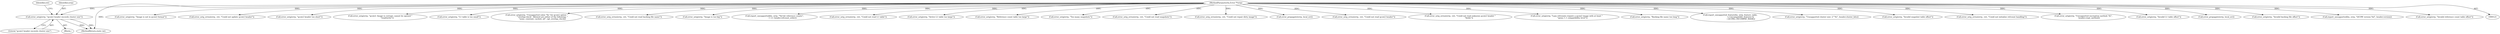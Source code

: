 digraph "0_qemu_6a83f8b5bec6f59e56cc49bd49e4c3f8f805d56f_0@pointer" {
"1000420" [label="(Call,error_setg(errp, \"qcow2 header exceeds cluster size\"))"];
"1000125" [label="(MethodParameterIn,Error **errp)"];
"1000246" [label="(Call,error_setg(errp, \"Image is not in qcow2 format\"))"];
"1001183" [label="(Call,error_setg_errno(errp, -ret, \"Could not update qcow2 header\"))"];
"1000403" [label="(Call,error_setg(errp, \"qcow2 header too short\"))"];
"1000589" [label="(Call,error_setg(errp, \"qcow2: Image is corrupt; cannot be opened \"\n                       \"read/write\"))"];
"1000867" [label="(Call,error_setg(errp, \"L1 table is too small\"))"];
"1001359" [label="(Call,error_setg(errp, \"Unsupported value '%s' for qcow2 option \"\n                   \"'overlap-check'. Allowed are either of the following: \"\n                   \"none, constant, cached, all\", opt_overlap_check))"];
"1000422" [label="(Literal,\"qcow2 header exceeds cluster size\")"];
"1001112" [label="(Call,error_setg_errno(errp, -ret, \"Could not read backing file name\"))"];
"1000845" [label="(Call,error_setg(errp, \"Image is too big\"))"];
"1000604" [label="(Call,report_unsupported(bs, errp, \"%d bit reference counts\",\n                           1 << header.refcount_order))"];
"1000946" [label="(Call,error_setg_errno(errp, -ret, \"Could not read L1 table\"))"];
"1000424" [label="(Identifier,ret)"];
"1000813" [label="(Call,error_setg(errp, \"Active L1 table too large\"))"];
"1000741" [label="(Call,error_setg(errp, \"Reference count table too large\"))"];
"1000777" [label="(Call,error_setg(errp, \"Too many snapshots\"))"];
"1001148" [label="(Call,error_setg_errno(errp, -ret, \"Could not read snapshots\"))"];
"1001228" [label="(Call,error_setg_errno(errp, -ret, \"Could not repair dirty image\"))"];
"1001251" [label="(Call,error_propagate(errp, local_err))"];
"1000125" [label="(MethodParameterIn,Error **errp)"];
"1000168" [label="(Call,error_setg_errno(errp, -ret, \"Could not read qcow2 header\"))"];
"1000473" [label="(Call,error_setg_errno(errp, -ret, \"Could not read unknown qcow2 header \"\n                             \"fields\"))"];
"1001414" [label="(Call,error_setg(errp, \"Lazy refcounts require a qcow2 image with at least \"\n                   \"qemu 1.1 compatibility level\"))"];
"1001086" [label="(Call,error_setg(errp, \"Backing file name too long\"))"];
"1000556" [label="(Call,report_unsupported_feature(bs, errp, feature_table,\n                                   s->incompatible_features &\n                                   ~QCOW2_INCOMPAT_MASK))"];
"1000299" [label="(Call,error_setg(errp, \"Unsupported cluster size: 2^%i\", header.cluster_bits))"];
"1000802" [label="(Call,error_setg(errp, \"Invalid snapshot table offset\"))"];
"1001026" [label="(Call,error_setg_errno(errp, -ret, \"Could not initialize refcount handling\"))"];
"1000419" [label="(Block,)"];
"1000632" [label="(Call,error_setg(errp, \"Unsupported encryption method: %i\",\n                   header.crypt_method))"];
"1000892" [label="(Call,error_setg(errp, \"Invalid L1 table offset\"))"];
"1001053" [label="(Call,error_propagate(errp, local_err))"];
"1001483" [label="(MethodReturn,static int)"];
"1000488" [label="(Call,error_setg(errp, \"Invalid backing file offset\"))"];
"1000267" [label="(Call,report_unsupported(bs, errp, \"QCOW version %d\", header.version))"];
"1000421" [label="(Identifier,errp)"];
"1000420" [label="(Call,error_setg(errp, \"qcow2 header exceeds cluster size\"))"];
"1000766" [label="(Call,error_setg(errp, \"Invalid reference count table offset\"))"];
"1000420" -> "1000419"  [label="AST: "];
"1000420" -> "1000422"  [label="CFG: "];
"1000421" -> "1000420"  [label="AST: "];
"1000422" -> "1000420"  [label="AST: "];
"1000424" -> "1000420"  [label="CFG: "];
"1000420" -> "1001483"  [label="DDG: "];
"1000420" -> "1001483"  [label="DDG: "];
"1000125" -> "1000420"  [label="DDG: "];
"1000125" -> "1000121"  [label="AST: "];
"1000125" -> "1001483"  [label="DDG: "];
"1000125" -> "1000168"  [label="DDG: "];
"1000125" -> "1000246"  [label="DDG: "];
"1000125" -> "1000267"  [label="DDG: "];
"1000125" -> "1000299"  [label="DDG: "];
"1000125" -> "1000403"  [label="DDG: "];
"1000125" -> "1000473"  [label="DDG: "];
"1000125" -> "1000488"  [label="DDG: "];
"1000125" -> "1000556"  [label="DDG: "];
"1000125" -> "1000589"  [label="DDG: "];
"1000125" -> "1000604"  [label="DDG: "];
"1000125" -> "1000632"  [label="DDG: "];
"1000125" -> "1000741"  [label="DDG: "];
"1000125" -> "1000766"  [label="DDG: "];
"1000125" -> "1000777"  [label="DDG: "];
"1000125" -> "1000802"  [label="DDG: "];
"1000125" -> "1000813"  [label="DDG: "];
"1000125" -> "1000845"  [label="DDG: "];
"1000125" -> "1000867"  [label="DDG: "];
"1000125" -> "1000892"  [label="DDG: "];
"1000125" -> "1000946"  [label="DDG: "];
"1000125" -> "1001026"  [label="DDG: "];
"1000125" -> "1001053"  [label="DDG: "];
"1000125" -> "1001086"  [label="DDG: "];
"1000125" -> "1001112"  [label="DDG: "];
"1000125" -> "1001148"  [label="DDG: "];
"1000125" -> "1001183"  [label="DDG: "];
"1000125" -> "1001228"  [label="DDG: "];
"1000125" -> "1001251"  [label="DDG: "];
"1000125" -> "1001359"  [label="DDG: "];
"1000125" -> "1001414"  [label="DDG: "];
}
